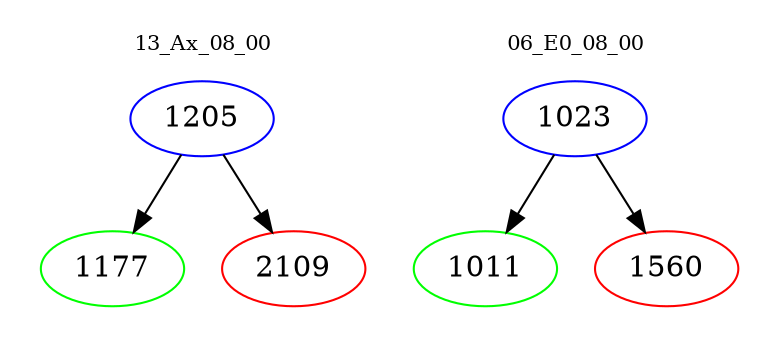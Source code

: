 digraph{
subgraph cluster_0 {
color = white
label = "13_Ax_08_00";
fontsize=10;
T0_1205 [label="1205", color="blue"]
T0_1205 -> T0_1177 [color="black"]
T0_1177 [label="1177", color="green"]
T0_1205 -> T0_2109 [color="black"]
T0_2109 [label="2109", color="red"]
}
subgraph cluster_1 {
color = white
label = "06_E0_08_00";
fontsize=10;
T1_1023 [label="1023", color="blue"]
T1_1023 -> T1_1011 [color="black"]
T1_1011 [label="1011", color="green"]
T1_1023 -> T1_1560 [color="black"]
T1_1560 [label="1560", color="red"]
}
}
